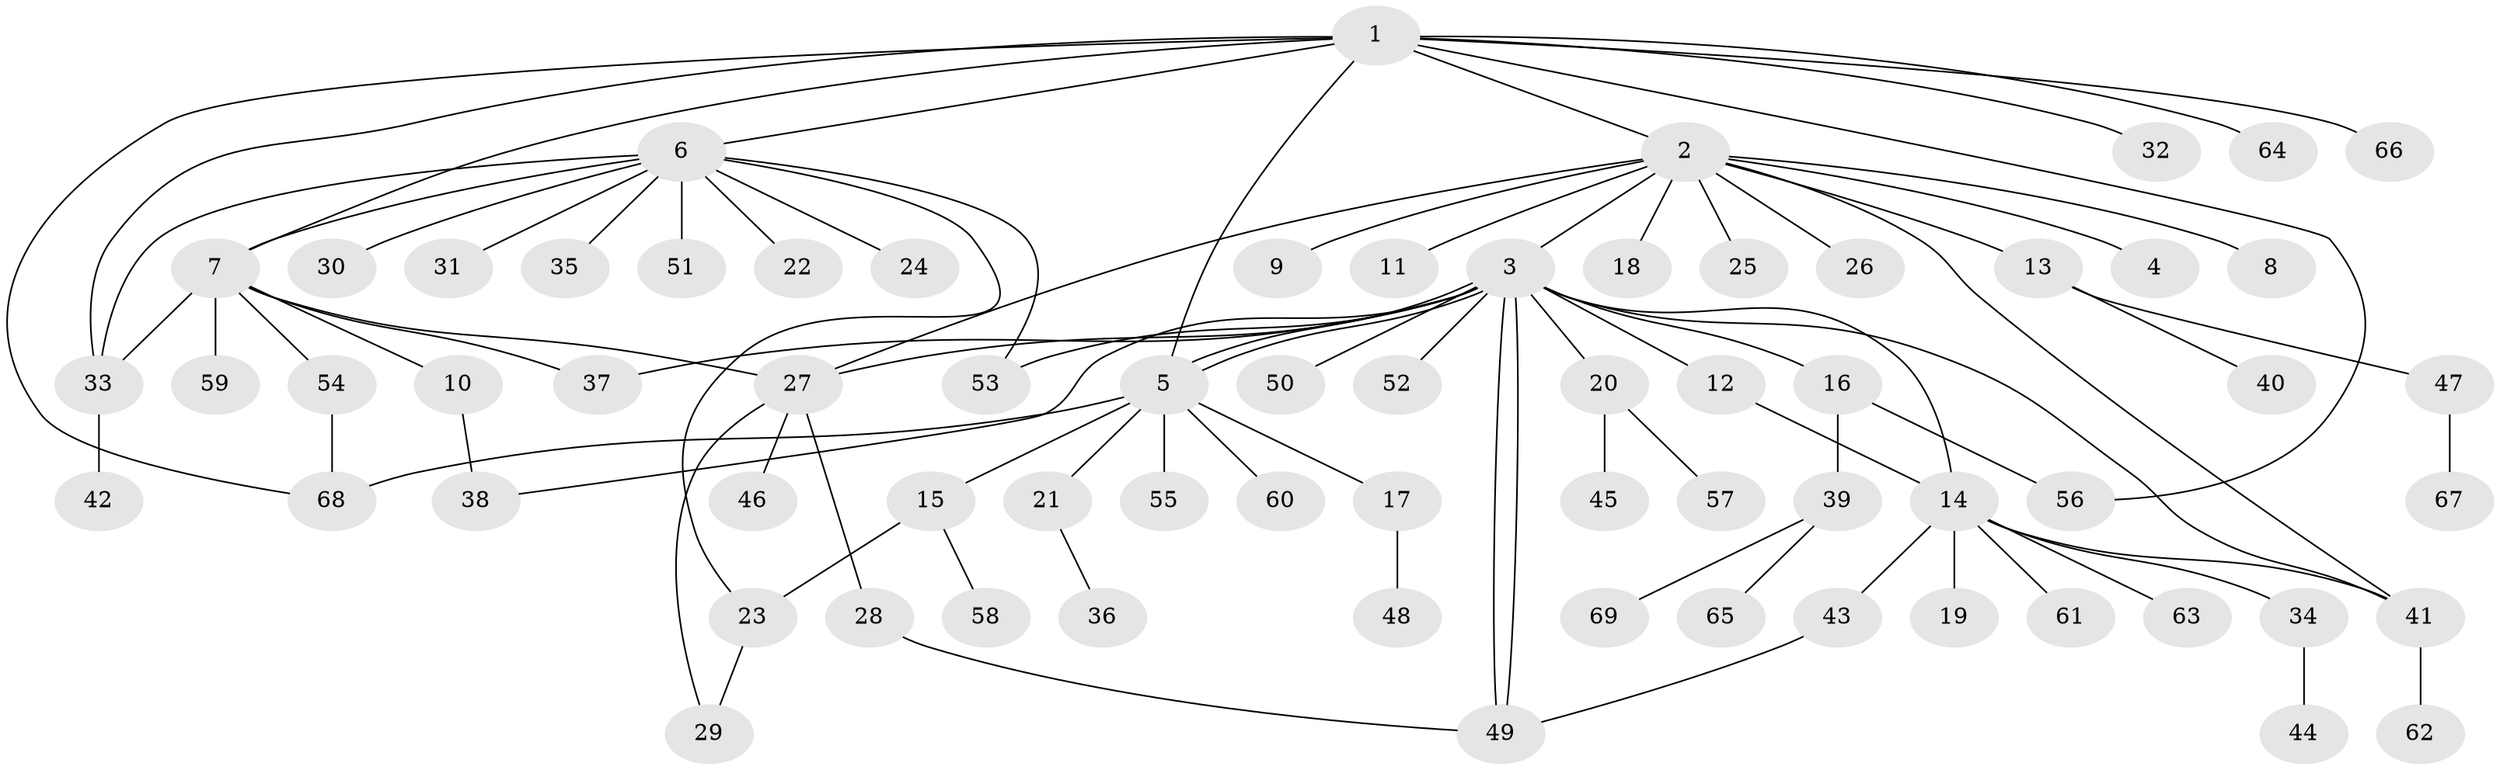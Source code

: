 // coarse degree distribution, {15: 0.038461538461538464, 12: 0.019230769230769232, 1: 0.5961538461538461, 10: 0.019230769230769232, 8: 0.019230769230769232, 2: 0.19230769230769232, 7: 0.019230769230769232, 4: 0.019230769230769232, 3: 0.07692307692307693}
// Generated by graph-tools (version 1.1) at 2025/41/03/06/25 10:41:47]
// undirected, 69 vertices, 89 edges
graph export_dot {
graph [start="1"]
  node [color=gray90,style=filled];
  1;
  2;
  3;
  4;
  5;
  6;
  7;
  8;
  9;
  10;
  11;
  12;
  13;
  14;
  15;
  16;
  17;
  18;
  19;
  20;
  21;
  22;
  23;
  24;
  25;
  26;
  27;
  28;
  29;
  30;
  31;
  32;
  33;
  34;
  35;
  36;
  37;
  38;
  39;
  40;
  41;
  42;
  43;
  44;
  45;
  46;
  47;
  48;
  49;
  50;
  51;
  52;
  53;
  54;
  55;
  56;
  57;
  58;
  59;
  60;
  61;
  62;
  63;
  64;
  65;
  66;
  67;
  68;
  69;
  1 -- 2;
  1 -- 5;
  1 -- 6;
  1 -- 7;
  1 -- 32;
  1 -- 33;
  1 -- 56;
  1 -- 64;
  1 -- 66;
  1 -- 68;
  2 -- 3;
  2 -- 4;
  2 -- 8;
  2 -- 9;
  2 -- 11;
  2 -- 13;
  2 -- 18;
  2 -- 25;
  2 -- 26;
  2 -- 27;
  2 -- 41;
  3 -- 5;
  3 -- 5;
  3 -- 12;
  3 -- 14;
  3 -- 16;
  3 -- 20;
  3 -- 27;
  3 -- 37;
  3 -- 38;
  3 -- 41;
  3 -- 49;
  3 -- 49;
  3 -- 50;
  3 -- 52;
  3 -- 53;
  5 -- 15;
  5 -- 17;
  5 -- 21;
  5 -- 55;
  5 -- 60;
  5 -- 68;
  6 -- 7;
  6 -- 22;
  6 -- 23;
  6 -- 24;
  6 -- 30;
  6 -- 31;
  6 -- 33;
  6 -- 35;
  6 -- 51;
  6 -- 53;
  7 -- 10;
  7 -- 27;
  7 -- 33;
  7 -- 37;
  7 -- 54;
  7 -- 59;
  10 -- 38;
  12 -- 14;
  13 -- 40;
  13 -- 47;
  14 -- 19;
  14 -- 34;
  14 -- 41;
  14 -- 43;
  14 -- 61;
  14 -- 63;
  15 -- 23;
  15 -- 58;
  16 -- 39;
  16 -- 56;
  17 -- 48;
  20 -- 45;
  20 -- 57;
  21 -- 36;
  23 -- 29;
  27 -- 28;
  27 -- 29;
  27 -- 46;
  28 -- 49;
  33 -- 42;
  34 -- 44;
  39 -- 65;
  39 -- 69;
  41 -- 62;
  43 -- 49;
  47 -- 67;
  54 -- 68;
}
